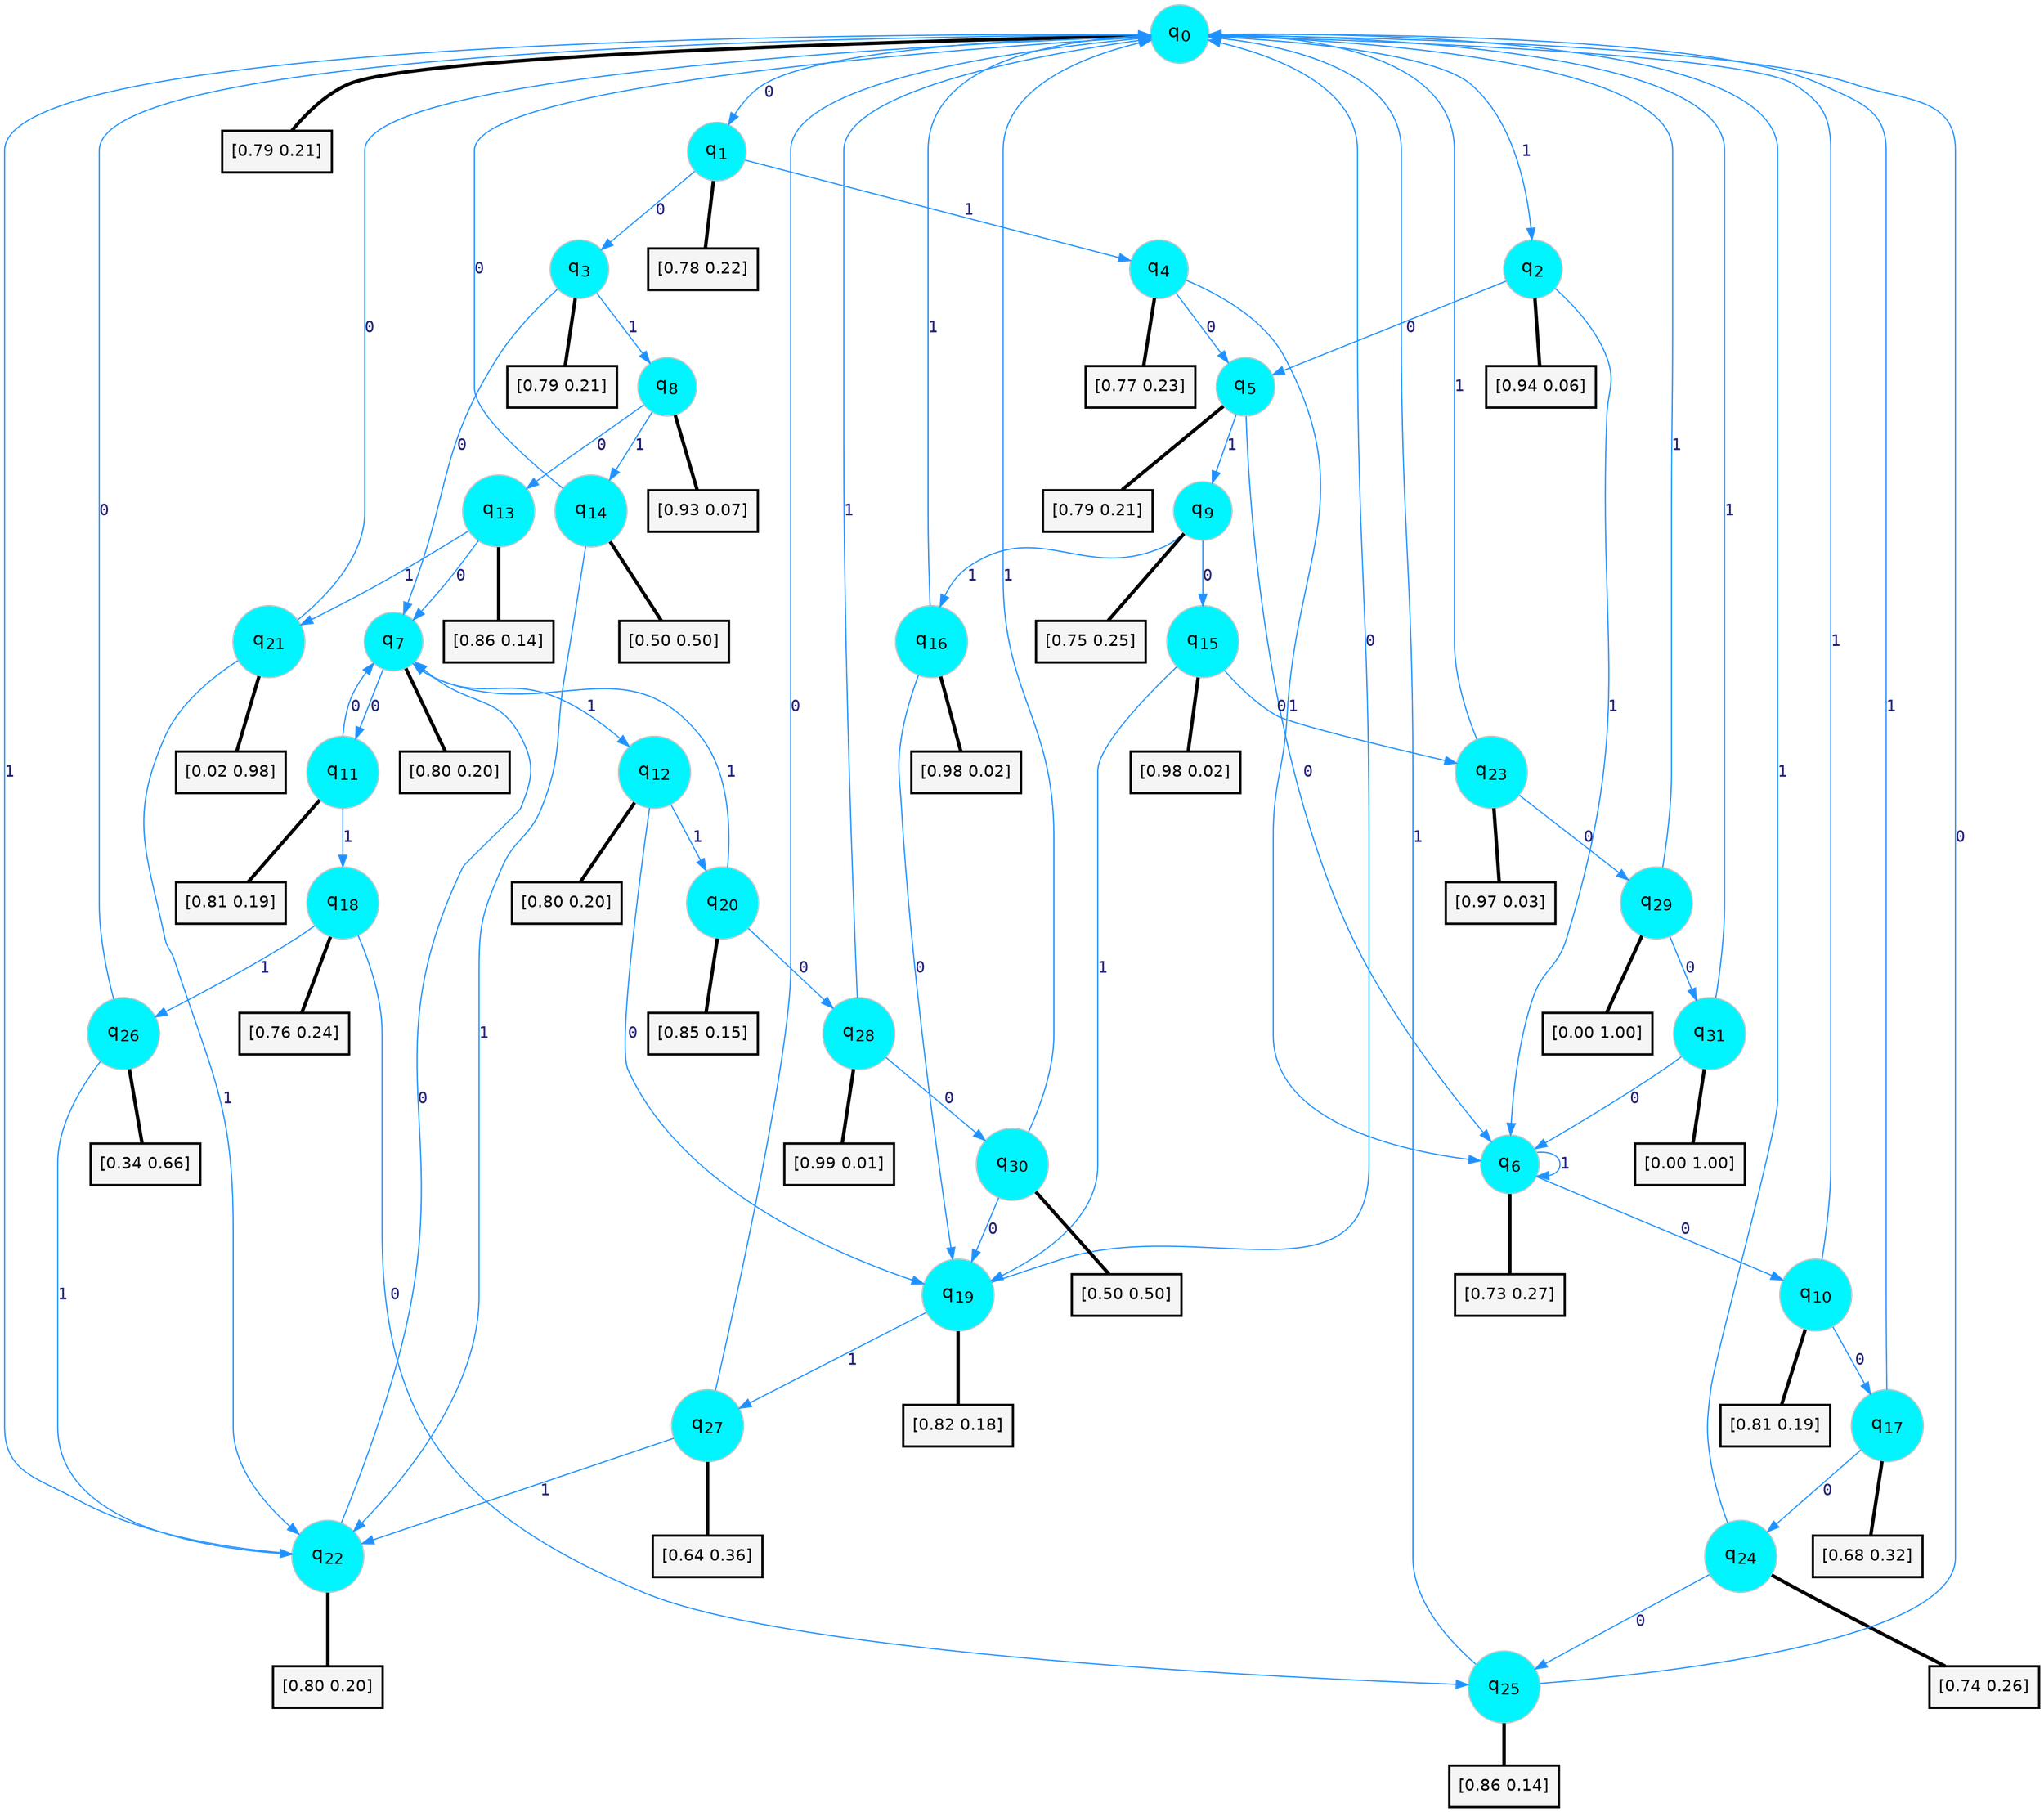digraph G {
graph [
bgcolor=transparent, dpi=300, rankdir=TD, size="40,25"];
node [
color=gray, fillcolor=turquoise1, fontcolor=black, fontname=Helvetica, fontsize=16, fontweight=bold, shape=circle, style=filled];
edge [
arrowsize=1, color=dodgerblue1, fontcolor=midnightblue, fontname=courier, fontweight=bold, penwidth=1, style=solid, weight=20];
0[label=<q<SUB>0</SUB>>];
1[label=<q<SUB>1</SUB>>];
2[label=<q<SUB>2</SUB>>];
3[label=<q<SUB>3</SUB>>];
4[label=<q<SUB>4</SUB>>];
5[label=<q<SUB>5</SUB>>];
6[label=<q<SUB>6</SUB>>];
7[label=<q<SUB>7</SUB>>];
8[label=<q<SUB>8</SUB>>];
9[label=<q<SUB>9</SUB>>];
10[label=<q<SUB>10</SUB>>];
11[label=<q<SUB>11</SUB>>];
12[label=<q<SUB>12</SUB>>];
13[label=<q<SUB>13</SUB>>];
14[label=<q<SUB>14</SUB>>];
15[label=<q<SUB>15</SUB>>];
16[label=<q<SUB>16</SUB>>];
17[label=<q<SUB>17</SUB>>];
18[label=<q<SUB>18</SUB>>];
19[label=<q<SUB>19</SUB>>];
20[label=<q<SUB>20</SUB>>];
21[label=<q<SUB>21</SUB>>];
22[label=<q<SUB>22</SUB>>];
23[label=<q<SUB>23</SUB>>];
24[label=<q<SUB>24</SUB>>];
25[label=<q<SUB>25</SUB>>];
26[label=<q<SUB>26</SUB>>];
27[label=<q<SUB>27</SUB>>];
28[label=<q<SUB>28</SUB>>];
29[label=<q<SUB>29</SUB>>];
30[label=<q<SUB>30</SUB>>];
31[label=<q<SUB>31</SUB>>];
32[label="[0.79 0.21]", shape=box,fontcolor=black, fontname=Helvetica, fontsize=14, penwidth=2, fillcolor=whitesmoke,color=black];
33[label="[0.78 0.22]", shape=box,fontcolor=black, fontname=Helvetica, fontsize=14, penwidth=2, fillcolor=whitesmoke,color=black];
34[label="[0.94 0.06]", shape=box,fontcolor=black, fontname=Helvetica, fontsize=14, penwidth=2, fillcolor=whitesmoke,color=black];
35[label="[0.79 0.21]", shape=box,fontcolor=black, fontname=Helvetica, fontsize=14, penwidth=2, fillcolor=whitesmoke,color=black];
36[label="[0.77 0.23]", shape=box,fontcolor=black, fontname=Helvetica, fontsize=14, penwidth=2, fillcolor=whitesmoke,color=black];
37[label="[0.79 0.21]", shape=box,fontcolor=black, fontname=Helvetica, fontsize=14, penwidth=2, fillcolor=whitesmoke,color=black];
38[label="[0.73 0.27]", shape=box,fontcolor=black, fontname=Helvetica, fontsize=14, penwidth=2, fillcolor=whitesmoke,color=black];
39[label="[0.80 0.20]", shape=box,fontcolor=black, fontname=Helvetica, fontsize=14, penwidth=2, fillcolor=whitesmoke,color=black];
40[label="[0.93 0.07]", shape=box,fontcolor=black, fontname=Helvetica, fontsize=14, penwidth=2, fillcolor=whitesmoke,color=black];
41[label="[0.75 0.25]", shape=box,fontcolor=black, fontname=Helvetica, fontsize=14, penwidth=2, fillcolor=whitesmoke,color=black];
42[label="[0.81 0.19]", shape=box,fontcolor=black, fontname=Helvetica, fontsize=14, penwidth=2, fillcolor=whitesmoke,color=black];
43[label="[0.81 0.19]", shape=box,fontcolor=black, fontname=Helvetica, fontsize=14, penwidth=2, fillcolor=whitesmoke,color=black];
44[label="[0.80 0.20]", shape=box,fontcolor=black, fontname=Helvetica, fontsize=14, penwidth=2, fillcolor=whitesmoke,color=black];
45[label="[0.86 0.14]", shape=box,fontcolor=black, fontname=Helvetica, fontsize=14, penwidth=2, fillcolor=whitesmoke,color=black];
46[label="[0.50 0.50]", shape=box,fontcolor=black, fontname=Helvetica, fontsize=14, penwidth=2, fillcolor=whitesmoke,color=black];
47[label="[0.98 0.02]", shape=box,fontcolor=black, fontname=Helvetica, fontsize=14, penwidth=2, fillcolor=whitesmoke,color=black];
48[label="[0.98 0.02]", shape=box,fontcolor=black, fontname=Helvetica, fontsize=14, penwidth=2, fillcolor=whitesmoke,color=black];
49[label="[0.68 0.32]", shape=box,fontcolor=black, fontname=Helvetica, fontsize=14, penwidth=2, fillcolor=whitesmoke,color=black];
50[label="[0.76 0.24]", shape=box,fontcolor=black, fontname=Helvetica, fontsize=14, penwidth=2, fillcolor=whitesmoke,color=black];
51[label="[0.82 0.18]", shape=box,fontcolor=black, fontname=Helvetica, fontsize=14, penwidth=2, fillcolor=whitesmoke,color=black];
52[label="[0.85 0.15]", shape=box,fontcolor=black, fontname=Helvetica, fontsize=14, penwidth=2, fillcolor=whitesmoke,color=black];
53[label="[0.02 0.98]", shape=box,fontcolor=black, fontname=Helvetica, fontsize=14, penwidth=2, fillcolor=whitesmoke,color=black];
54[label="[0.80 0.20]", shape=box,fontcolor=black, fontname=Helvetica, fontsize=14, penwidth=2, fillcolor=whitesmoke,color=black];
55[label="[0.97 0.03]", shape=box,fontcolor=black, fontname=Helvetica, fontsize=14, penwidth=2, fillcolor=whitesmoke,color=black];
56[label="[0.74 0.26]", shape=box,fontcolor=black, fontname=Helvetica, fontsize=14, penwidth=2, fillcolor=whitesmoke,color=black];
57[label="[0.86 0.14]", shape=box,fontcolor=black, fontname=Helvetica, fontsize=14, penwidth=2, fillcolor=whitesmoke,color=black];
58[label="[0.34 0.66]", shape=box,fontcolor=black, fontname=Helvetica, fontsize=14, penwidth=2, fillcolor=whitesmoke,color=black];
59[label="[0.64 0.36]", shape=box,fontcolor=black, fontname=Helvetica, fontsize=14, penwidth=2, fillcolor=whitesmoke,color=black];
60[label="[0.99 0.01]", shape=box,fontcolor=black, fontname=Helvetica, fontsize=14, penwidth=2, fillcolor=whitesmoke,color=black];
61[label="[0.00 1.00]", shape=box,fontcolor=black, fontname=Helvetica, fontsize=14, penwidth=2, fillcolor=whitesmoke,color=black];
62[label="[0.50 0.50]", shape=box,fontcolor=black, fontname=Helvetica, fontsize=14, penwidth=2, fillcolor=whitesmoke,color=black];
63[label="[0.00 1.00]", shape=box,fontcolor=black, fontname=Helvetica, fontsize=14, penwidth=2, fillcolor=whitesmoke,color=black];
0->1 [label=0];
0->2 [label=1];
0->32 [arrowhead=none, penwidth=3,color=black];
1->3 [label=0];
1->4 [label=1];
1->33 [arrowhead=none, penwidth=3,color=black];
2->5 [label=0];
2->6 [label=1];
2->34 [arrowhead=none, penwidth=3,color=black];
3->7 [label=0];
3->8 [label=1];
3->35 [arrowhead=none, penwidth=3,color=black];
4->5 [label=0];
4->6 [label=1];
4->36 [arrowhead=none, penwidth=3,color=black];
5->6 [label=0];
5->9 [label=1];
5->37 [arrowhead=none, penwidth=3,color=black];
6->10 [label=0];
6->6 [label=1];
6->38 [arrowhead=none, penwidth=3,color=black];
7->11 [label=0];
7->12 [label=1];
7->39 [arrowhead=none, penwidth=3,color=black];
8->13 [label=0];
8->14 [label=1];
8->40 [arrowhead=none, penwidth=3,color=black];
9->15 [label=0];
9->16 [label=1];
9->41 [arrowhead=none, penwidth=3,color=black];
10->17 [label=0];
10->0 [label=1];
10->42 [arrowhead=none, penwidth=3,color=black];
11->7 [label=0];
11->18 [label=1];
11->43 [arrowhead=none, penwidth=3,color=black];
12->19 [label=0];
12->20 [label=1];
12->44 [arrowhead=none, penwidth=3,color=black];
13->7 [label=0];
13->21 [label=1];
13->45 [arrowhead=none, penwidth=3,color=black];
14->0 [label=0];
14->22 [label=1];
14->46 [arrowhead=none, penwidth=3,color=black];
15->23 [label=0];
15->19 [label=1];
15->47 [arrowhead=none, penwidth=3,color=black];
16->19 [label=0];
16->0 [label=1];
16->48 [arrowhead=none, penwidth=3,color=black];
17->24 [label=0];
17->0 [label=1];
17->49 [arrowhead=none, penwidth=3,color=black];
18->25 [label=0];
18->26 [label=1];
18->50 [arrowhead=none, penwidth=3,color=black];
19->0 [label=0];
19->27 [label=1];
19->51 [arrowhead=none, penwidth=3,color=black];
20->28 [label=0];
20->7 [label=1];
20->52 [arrowhead=none, penwidth=3,color=black];
21->0 [label=0];
21->22 [label=1];
21->53 [arrowhead=none, penwidth=3,color=black];
22->7 [label=0];
22->0 [label=1];
22->54 [arrowhead=none, penwidth=3,color=black];
23->29 [label=0];
23->0 [label=1];
23->55 [arrowhead=none, penwidth=3,color=black];
24->25 [label=0];
24->0 [label=1];
24->56 [arrowhead=none, penwidth=3,color=black];
25->0 [label=0];
25->0 [label=1];
25->57 [arrowhead=none, penwidth=3,color=black];
26->0 [label=0];
26->22 [label=1];
26->58 [arrowhead=none, penwidth=3,color=black];
27->0 [label=0];
27->22 [label=1];
27->59 [arrowhead=none, penwidth=3,color=black];
28->30 [label=0];
28->0 [label=1];
28->60 [arrowhead=none, penwidth=3,color=black];
29->31 [label=0];
29->0 [label=1];
29->61 [arrowhead=none, penwidth=3,color=black];
30->19 [label=0];
30->0 [label=1];
30->62 [arrowhead=none, penwidth=3,color=black];
31->6 [label=0];
31->0 [label=1];
31->63 [arrowhead=none, penwidth=3,color=black];
}
